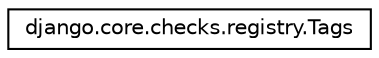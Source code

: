 digraph "Graphical Class Hierarchy"
{
 // LATEX_PDF_SIZE
  edge [fontname="Helvetica",fontsize="10",labelfontname="Helvetica",labelfontsize="10"];
  node [fontname="Helvetica",fontsize="10",shape=record];
  rankdir="LR";
  Node0 [label="django.core.checks.registry.Tags",height=0.2,width=0.4,color="black", fillcolor="white", style="filled",URL="$classdjango_1_1core_1_1checks_1_1registry_1_1_tags.html",tooltip=" "];
}
